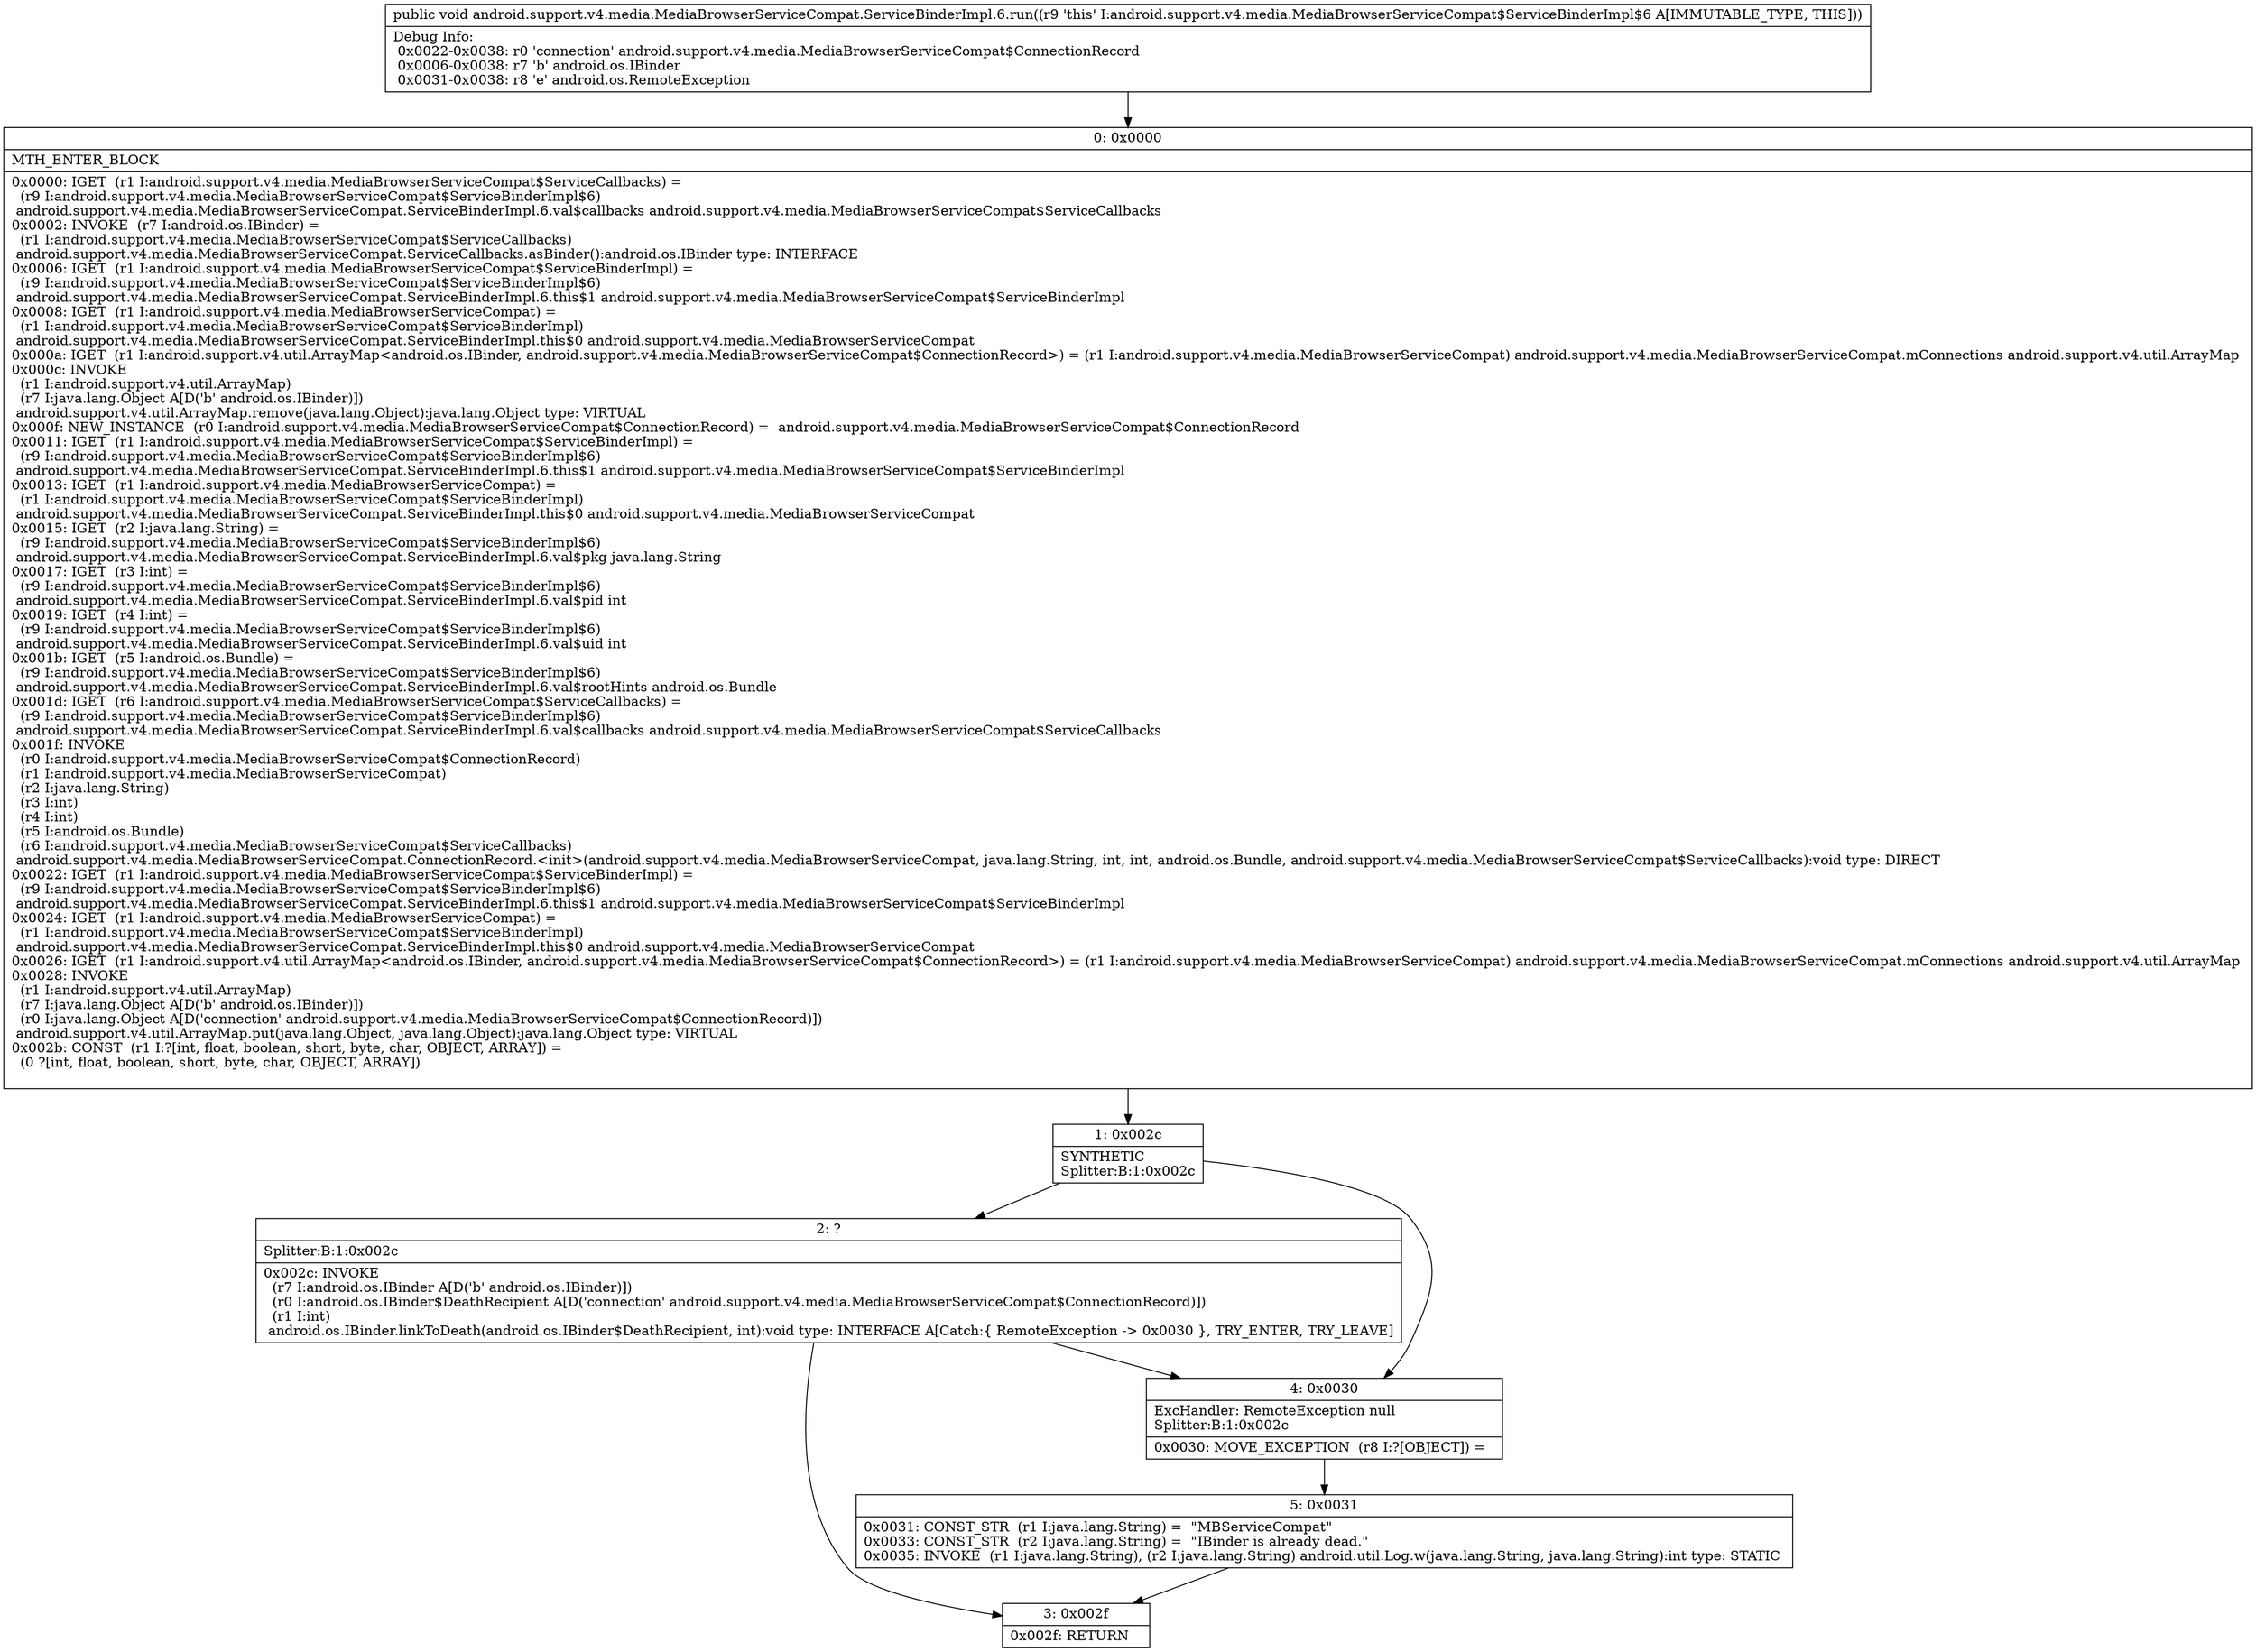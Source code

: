 digraph "CFG forandroid.support.v4.media.MediaBrowserServiceCompat.ServiceBinderImpl.6.run()V" {
Node_0 [shape=record,label="{0\:\ 0x0000|MTH_ENTER_BLOCK\l|0x0000: IGET  (r1 I:android.support.v4.media.MediaBrowserServiceCompat$ServiceCallbacks) = \l  (r9 I:android.support.v4.media.MediaBrowserServiceCompat$ServiceBinderImpl$6)\l android.support.v4.media.MediaBrowserServiceCompat.ServiceBinderImpl.6.val$callbacks android.support.v4.media.MediaBrowserServiceCompat$ServiceCallbacks \l0x0002: INVOKE  (r7 I:android.os.IBinder) = \l  (r1 I:android.support.v4.media.MediaBrowserServiceCompat$ServiceCallbacks)\l android.support.v4.media.MediaBrowserServiceCompat.ServiceCallbacks.asBinder():android.os.IBinder type: INTERFACE \l0x0006: IGET  (r1 I:android.support.v4.media.MediaBrowserServiceCompat$ServiceBinderImpl) = \l  (r9 I:android.support.v4.media.MediaBrowserServiceCompat$ServiceBinderImpl$6)\l android.support.v4.media.MediaBrowserServiceCompat.ServiceBinderImpl.6.this$1 android.support.v4.media.MediaBrowserServiceCompat$ServiceBinderImpl \l0x0008: IGET  (r1 I:android.support.v4.media.MediaBrowserServiceCompat) = \l  (r1 I:android.support.v4.media.MediaBrowserServiceCompat$ServiceBinderImpl)\l android.support.v4.media.MediaBrowserServiceCompat.ServiceBinderImpl.this$0 android.support.v4.media.MediaBrowserServiceCompat \l0x000a: IGET  (r1 I:android.support.v4.util.ArrayMap\<android.os.IBinder, android.support.v4.media.MediaBrowserServiceCompat$ConnectionRecord\>) = (r1 I:android.support.v4.media.MediaBrowserServiceCompat) android.support.v4.media.MediaBrowserServiceCompat.mConnections android.support.v4.util.ArrayMap \l0x000c: INVOKE  \l  (r1 I:android.support.v4.util.ArrayMap)\l  (r7 I:java.lang.Object A[D('b' android.os.IBinder)])\l android.support.v4.util.ArrayMap.remove(java.lang.Object):java.lang.Object type: VIRTUAL \l0x000f: NEW_INSTANCE  (r0 I:android.support.v4.media.MediaBrowserServiceCompat$ConnectionRecord) =  android.support.v4.media.MediaBrowserServiceCompat$ConnectionRecord \l0x0011: IGET  (r1 I:android.support.v4.media.MediaBrowserServiceCompat$ServiceBinderImpl) = \l  (r9 I:android.support.v4.media.MediaBrowserServiceCompat$ServiceBinderImpl$6)\l android.support.v4.media.MediaBrowserServiceCompat.ServiceBinderImpl.6.this$1 android.support.v4.media.MediaBrowserServiceCompat$ServiceBinderImpl \l0x0013: IGET  (r1 I:android.support.v4.media.MediaBrowserServiceCompat) = \l  (r1 I:android.support.v4.media.MediaBrowserServiceCompat$ServiceBinderImpl)\l android.support.v4.media.MediaBrowserServiceCompat.ServiceBinderImpl.this$0 android.support.v4.media.MediaBrowserServiceCompat \l0x0015: IGET  (r2 I:java.lang.String) = \l  (r9 I:android.support.v4.media.MediaBrowserServiceCompat$ServiceBinderImpl$6)\l android.support.v4.media.MediaBrowserServiceCompat.ServiceBinderImpl.6.val$pkg java.lang.String \l0x0017: IGET  (r3 I:int) = \l  (r9 I:android.support.v4.media.MediaBrowserServiceCompat$ServiceBinderImpl$6)\l android.support.v4.media.MediaBrowserServiceCompat.ServiceBinderImpl.6.val$pid int \l0x0019: IGET  (r4 I:int) = \l  (r9 I:android.support.v4.media.MediaBrowserServiceCompat$ServiceBinderImpl$6)\l android.support.v4.media.MediaBrowserServiceCompat.ServiceBinderImpl.6.val$uid int \l0x001b: IGET  (r5 I:android.os.Bundle) = \l  (r9 I:android.support.v4.media.MediaBrowserServiceCompat$ServiceBinderImpl$6)\l android.support.v4.media.MediaBrowserServiceCompat.ServiceBinderImpl.6.val$rootHints android.os.Bundle \l0x001d: IGET  (r6 I:android.support.v4.media.MediaBrowserServiceCompat$ServiceCallbacks) = \l  (r9 I:android.support.v4.media.MediaBrowserServiceCompat$ServiceBinderImpl$6)\l android.support.v4.media.MediaBrowserServiceCompat.ServiceBinderImpl.6.val$callbacks android.support.v4.media.MediaBrowserServiceCompat$ServiceCallbacks \l0x001f: INVOKE  \l  (r0 I:android.support.v4.media.MediaBrowserServiceCompat$ConnectionRecord)\l  (r1 I:android.support.v4.media.MediaBrowserServiceCompat)\l  (r2 I:java.lang.String)\l  (r3 I:int)\l  (r4 I:int)\l  (r5 I:android.os.Bundle)\l  (r6 I:android.support.v4.media.MediaBrowserServiceCompat$ServiceCallbacks)\l android.support.v4.media.MediaBrowserServiceCompat.ConnectionRecord.\<init\>(android.support.v4.media.MediaBrowserServiceCompat, java.lang.String, int, int, android.os.Bundle, android.support.v4.media.MediaBrowserServiceCompat$ServiceCallbacks):void type: DIRECT \l0x0022: IGET  (r1 I:android.support.v4.media.MediaBrowserServiceCompat$ServiceBinderImpl) = \l  (r9 I:android.support.v4.media.MediaBrowserServiceCompat$ServiceBinderImpl$6)\l android.support.v4.media.MediaBrowserServiceCompat.ServiceBinderImpl.6.this$1 android.support.v4.media.MediaBrowserServiceCompat$ServiceBinderImpl \l0x0024: IGET  (r1 I:android.support.v4.media.MediaBrowserServiceCompat) = \l  (r1 I:android.support.v4.media.MediaBrowserServiceCompat$ServiceBinderImpl)\l android.support.v4.media.MediaBrowserServiceCompat.ServiceBinderImpl.this$0 android.support.v4.media.MediaBrowserServiceCompat \l0x0026: IGET  (r1 I:android.support.v4.util.ArrayMap\<android.os.IBinder, android.support.v4.media.MediaBrowserServiceCompat$ConnectionRecord\>) = (r1 I:android.support.v4.media.MediaBrowserServiceCompat) android.support.v4.media.MediaBrowserServiceCompat.mConnections android.support.v4.util.ArrayMap \l0x0028: INVOKE  \l  (r1 I:android.support.v4.util.ArrayMap)\l  (r7 I:java.lang.Object A[D('b' android.os.IBinder)])\l  (r0 I:java.lang.Object A[D('connection' android.support.v4.media.MediaBrowserServiceCompat$ConnectionRecord)])\l android.support.v4.util.ArrayMap.put(java.lang.Object, java.lang.Object):java.lang.Object type: VIRTUAL \l0x002b: CONST  (r1 I:?[int, float, boolean, short, byte, char, OBJECT, ARRAY]) = \l  (0 ?[int, float, boolean, short, byte, char, OBJECT, ARRAY])\l \l}"];
Node_1 [shape=record,label="{1\:\ 0x002c|SYNTHETIC\lSplitter:B:1:0x002c\l}"];
Node_2 [shape=record,label="{2\:\ ?|Splitter:B:1:0x002c\l|0x002c: INVOKE  \l  (r7 I:android.os.IBinder A[D('b' android.os.IBinder)])\l  (r0 I:android.os.IBinder$DeathRecipient A[D('connection' android.support.v4.media.MediaBrowserServiceCompat$ConnectionRecord)])\l  (r1 I:int)\l android.os.IBinder.linkToDeath(android.os.IBinder$DeathRecipient, int):void type: INTERFACE A[Catch:\{ RemoteException \-\> 0x0030 \}, TRY_ENTER, TRY_LEAVE]\l}"];
Node_3 [shape=record,label="{3\:\ 0x002f|0x002f: RETURN   \l}"];
Node_4 [shape=record,label="{4\:\ 0x0030|ExcHandler: RemoteException null\lSplitter:B:1:0x002c\l|0x0030: MOVE_EXCEPTION  (r8 I:?[OBJECT]) =  \l}"];
Node_5 [shape=record,label="{5\:\ 0x0031|0x0031: CONST_STR  (r1 I:java.lang.String) =  \"MBServiceCompat\" \l0x0033: CONST_STR  (r2 I:java.lang.String) =  \"IBinder is already dead.\" \l0x0035: INVOKE  (r1 I:java.lang.String), (r2 I:java.lang.String) android.util.Log.w(java.lang.String, java.lang.String):int type: STATIC \l}"];
MethodNode[shape=record,label="{public void android.support.v4.media.MediaBrowserServiceCompat.ServiceBinderImpl.6.run((r9 'this' I:android.support.v4.media.MediaBrowserServiceCompat$ServiceBinderImpl$6 A[IMMUTABLE_TYPE, THIS]))  | Debug Info:\l  0x0022\-0x0038: r0 'connection' android.support.v4.media.MediaBrowserServiceCompat$ConnectionRecord\l  0x0006\-0x0038: r7 'b' android.os.IBinder\l  0x0031\-0x0038: r8 'e' android.os.RemoteException\l}"];
MethodNode -> Node_0;
Node_0 -> Node_1;
Node_1 -> Node_2;
Node_1 -> Node_4;
Node_2 -> Node_3;
Node_2 -> Node_4;
Node_4 -> Node_5;
Node_5 -> Node_3;
}

